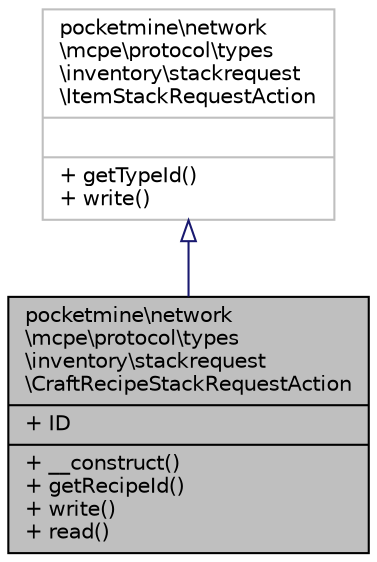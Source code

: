 digraph "pocketmine\network\mcpe\protocol\types\inventory\stackrequest\CraftRecipeStackRequestAction"
{
 // INTERACTIVE_SVG=YES
 // LATEX_PDF_SIZE
  edge [fontname="Helvetica",fontsize="10",labelfontname="Helvetica",labelfontsize="10"];
  node [fontname="Helvetica",fontsize="10",shape=record];
  Node1 [label="{pocketmine\\network\l\\mcpe\\protocol\\types\l\\inventory\\stackrequest\l\\CraftRecipeStackRequestAction\n|+ ID\l|+ __construct()\l+ getRecipeId()\l+ write()\l+ read()\l}",height=0.2,width=0.4,color="black", fillcolor="grey75", style="filled", fontcolor="black",tooltip=" "];
  Node2 -> Node1 [dir="back",color="midnightblue",fontsize="10",style="solid",arrowtail="onormal",fontname="Helvetica"];
  Node2 [label="{pocketmine\\network\l\\mcpe\\protocol\\types\l\\inventory\\stackrequest\l\\ItemStackRequestAction\n||+ getTypeId()\l+ write()\l}",height=0.2,width=0.4,color="grey75", fillcolor="white", style="filled",URL="$d8/d3b/classpocketmine_1_1network_1_1mcpe_1_1protocol_1_1types_1_1inventory_1_1stackrequest_1_1_item_stack_request_action.html",tooltip=" "];
}

